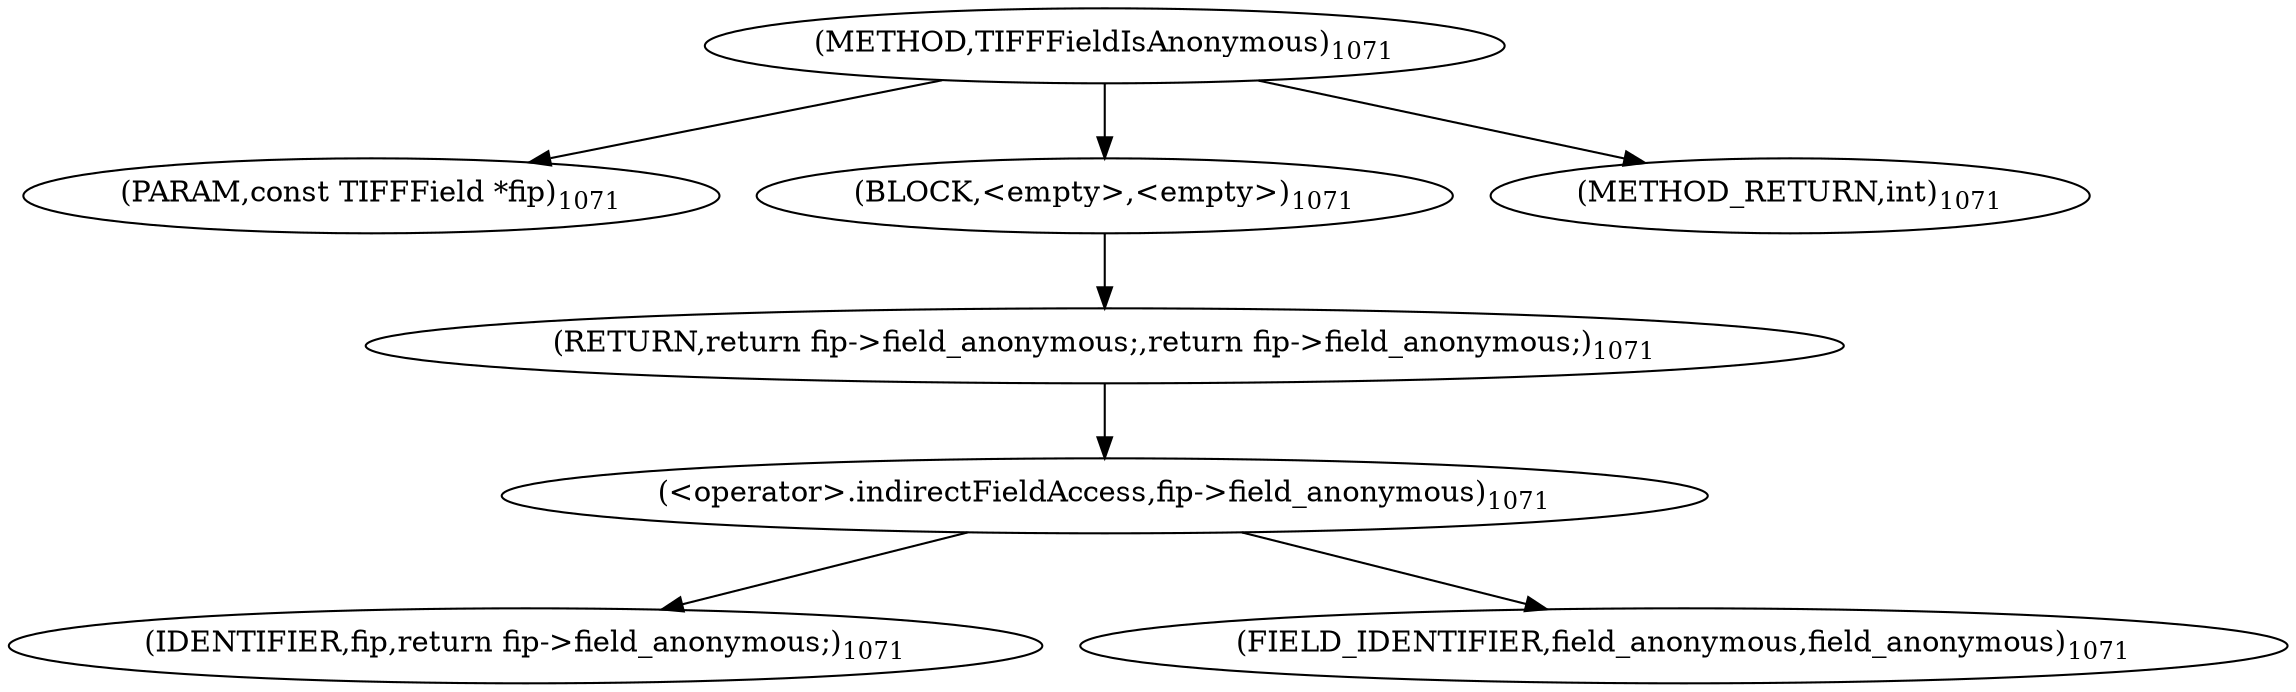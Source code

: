 digraph "TIFFFieldIsAnonymous" {  
"27733" [label = <(METHOD,TIFFFieldIsAnonymous)<SUB>1071</SUB>> ]
"27734" [label = <(PARAM,const TIFFField *fip)<SUB>1071</SUB>> ]
"27735" [label = <(BLOCK,&lt;empty&gt;,&lt;empty&gt;)<SUB>1071</SUB>> ]
"27736" [label = <(RETURN,return fip-&gt;field_anonymous;,return fip-&gt;field_anonymous;)<SUB>1071</SUB>> ]
"27737" [label = <(&lt;operator&gt;.indirectFieldAccess,fip-&gt;field_anonymous)<SUB>1071</SUB>> ]
"27738" [label = <(IDENTIFIER,fip,return fip-&gt;field_anonymous;)<SUB>1071</SUB>> ]
"27739" [label = <(FIELD_IDENTIFIER,field_anonymous,field_anonymous)<SUB>1071</SUB>> ]
"27740" [label = <(METHOD_RETURN,int)<SUB>1071</SUB>> ]
  "27733" -> "27734" 
  "27733" -> "27735" 
  "27733" -> "27740" 
  "27735" -> "27736" 
  "27736" -> "27737" 
  "27737" -> "27738" 
  "27737" -> "27739" 
}
